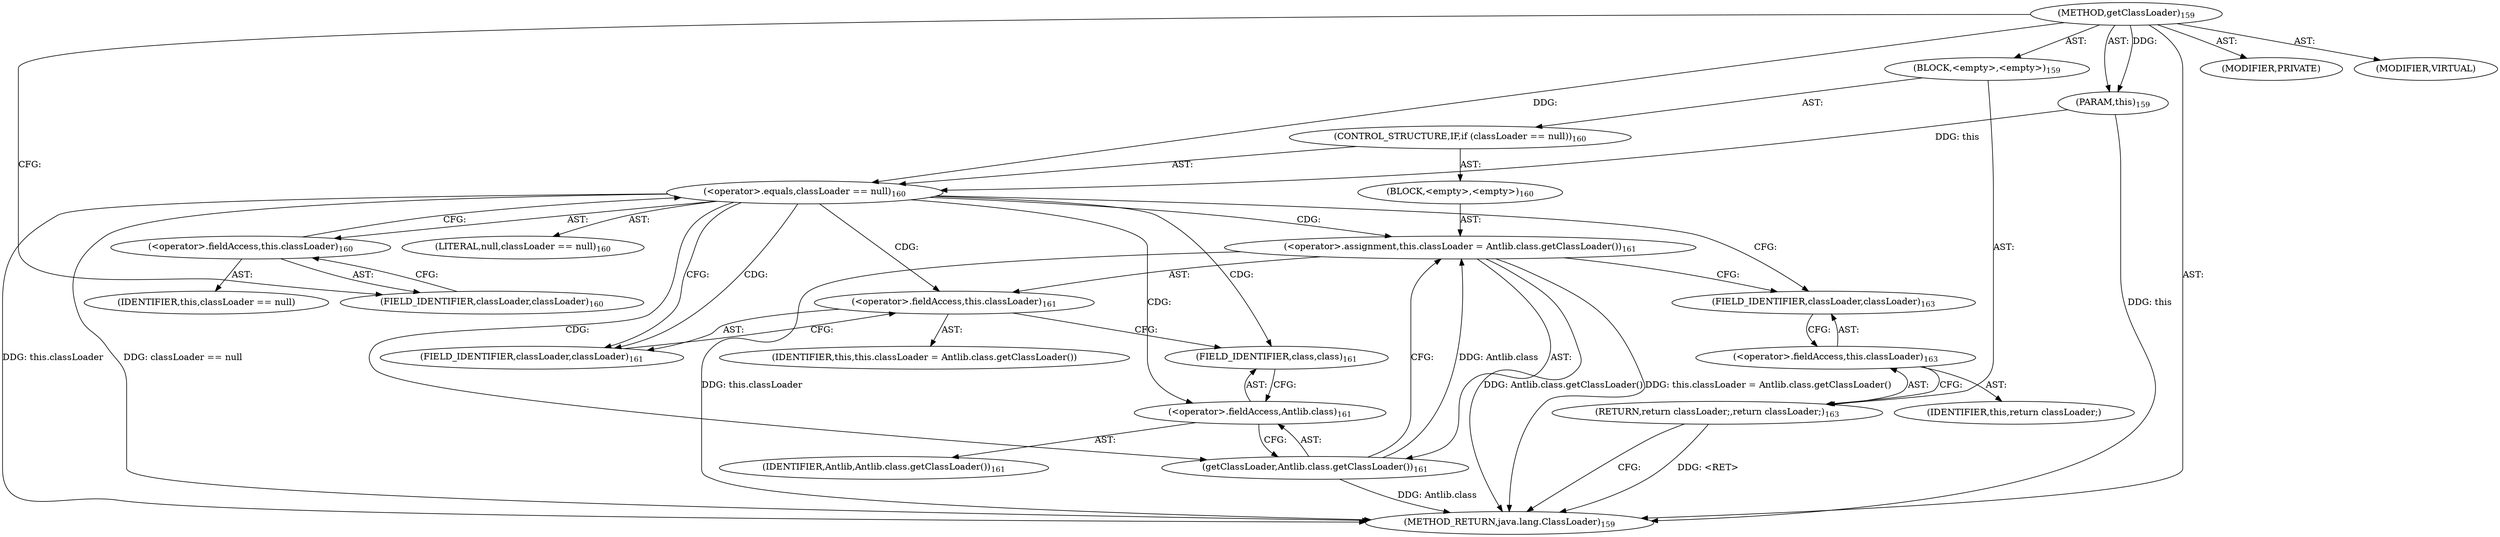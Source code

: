 digraph "getClassLoader" {  
"111669149699" [label = <(METHOD,getClassLoader)<SUB>159</SUB>> ]
"115964117000" [label = <(PARAM,this)<SUB>159</SUB>> ]
"25769803786" [label = <(BLOCK,&lt;empty&gt;,&lt;empty&gt;)<SUB>159</SUB>> ]
"47244640261" [label = <(CONTROL_STRUCTURE,IF,if (classLoader == null))<SUB>160</SUB>> ]
"30064771114" [label = <(&lt;operator&gt;.equals,classLoader == null)<SUB>160</SUB>> ]
"30064771115" [label = <(&lt;operator&gt;.fieldAccess,this.classLoader)<SUB>160</SUB>> ]
"68719476776" [label = <(IDENTIFIER,this,classLoader == null)> ]
"55834574852" [label = <(FIELD_IDENTIFIER,classLoader,classLoader)<SUB>160</SUB>> ]
"90194313219" [label = <(LITERAL,null,classLoader == null)<SUB>160</SUB>> ]
"25769803787" [label = <(BLOCK,&lt;empty&gt;,&lt;empty&gt;)<SUB>160</SUB>> ]
"30064771116" [label = <(&lt;operator&gt;.assignment,this.classLoader = Antlib.class.getClassLoader())<SUB>161</SUB>> ]
"30064771117" [label = <(&lt;operator&gt;.fieldAccess,this.classLoader)<SUB>161</SUB>> ]
"68719476777" [label = <(IDENTIFIER,this,this.classLoader = Antlib.class.getClassLoader())> ]
"55834574853" [label = <(FIELD_IDENTIFIER,classLoader,classLoader)<SUB>161</SUB>> ]
"30064771118" [label = <(getClassLoader,Antlib.class.getClassLoader())<SUB>161</SUB>> ]
"30064771119" [label = <(&lt;operator&gt;.fieldAccess,Antlib.class)<SUB>161</SUB>> ]
"68719476778" [label = <(IDENTIFIER,Antlib,Antlib.class.getClassLoader())<SUB>161</SUB>> ]
"55834574854" [label = <(FIELD_IDENTIFIER,class,class)<SUB>161</SUB>> ]
"146028888065" [label = <(RETURN,return classLoader;,return classLoader;)<SUB>163</SUB>> ]
"30064771120" [label = <(&lt;operator&gt;.fieldAccess,this.classLoader)<SUB>163</SUB>> ]
"68719476779" [label = <(IDENTIFIER,this,return classLoader;)> ]
"55834574855" [label = <(FIELD_IDENTIFIER,classLoader,classLoader)<SUB>163</SUB>> ]
"133143986187" [label = <(MODIFIER,PRIVATE)> ]
"133143986188" [label = <(MODIFIER,VIRTUAL)> ]
"128849018883" [label = <(METHOD_RETURN,java.lang.ClassLoader)<SUB>159</SUB>> ]
  "111669149699" -> "115964117000"  [ label = "AST: "] 
  "111669149699" -> "25769803786"  [ label = "AST: "] 
  "111669149699" -> "133143986187"  [ label = "AST: "] 
  "111669149699" -> "133143986188"  [ label = "AST: "] 
  "111669149699" -> "128849018883"  [ label = "AST: "] 
  "25769803786" -> "47244640261"  [ label = "AST: "] 
  "25769803786" -> "146028888065"  [ label = "AST: "] 
  "47244640261" -> "30064771114"  [ label = "AST: "] 
  "47244640261" -> "25769803787"  [ label = "AST: "] 
  "30064771114" -> "30064771115"  [ label = "AST: "] 
  "30064771114" -> "90194313219"  [ label = "AST: "] 
  "30064771115" -> "68719476776"  [ label = "AST: "] 
  "30064771115" -> "55834574852"  [ label = "AST: "] 
  "25769803787" -> "30064771116"  [ label = "AST: "] 
  "30064771116" -> "30064771117"  [ label = "AST: "] 
  "30064771116" -> "30064771118"  [ label = "AST: "] 
  "30064771117" -> "68719476777"  [ label = "AST: "] 
  "30064771117" -> "55834574853"  [ label = "AST: "] 
  "30064771118" -> "30064771119"  [ label = "AST: "] 
  "30064771119" -> "68719476778"  [ label = "AST: "] 
  "30064771119" -> "55834574854"  [ label = "AST: "] 
  "146028888065" -> "30064771120"  [ label = "AST: "] 
  "30064771120" -> "68719476779"  [ label = "AST: "] 
  "30064771120" -> "55834574855"  [ label = "AST: "] 
  "146028888065" -> "128849018883"  [ label = "CFG: "] 
  "30064771114" -> "55834574853"  [ label = "CFG: "] 
  "30064771114" -> "55834574855"  [ label = "CFG: "] 
  "30064771120" -> "146028888065"  [ label = "CFG: "] 
  "30064771115" -> "30064771114"  [ label = "CFG: "] 
  "30064771116" -> "55834574855"  [ label = "CFG: "] 
  "55834574855" -> "30064771120"  [ label = "CFG: "] 
  "55834574852" -> "30064771115"  [ label = "CFG: "] 
  "30064771117" -> "55834574854"  [ label = "CFG: "] 
  "30064771118" -> "30064771116"  [ label = "CFG: "] 
  "55834574853" -> "30064771117"  [ label = "CFG: "] 
  "30064771119" -> "30064771118"  [ label = "CFG: "] 
  "55834574854" -> "30064771119"  [ label = "CFG: "] 
  "111669149699" -> "55834574852"  [ label = "CFG: "] 
  "146028888065" -> "128849018883"  [ label = "DDG: &lt;RET&gt;"] 
  "115964117000" -> "128849018883"  [ label = "DDG: this"] 
  "30064771114" -> "128849018883"  [ label = "DDG: this.classLoader"] 
  "30064771114" -> "128849018883"  [ label = "DDG: classLoader == null"] 
  "30064771116" -> "128849018883"  [ label = "DDG: this.classLoader"] 
  "30064771118" -> "128849018883"  [ label = "DDG: Antlib.class"] 
  "30064771116" -> "128849018883"  [ label = "DDG: Antlib.class.getClassLoader()"] 
  "30064771116" -> "128849018883"  [ label = "DDG: this.classLoader = Antlib.class.getClassLoader()"] 
  "111669149699" -> "115964117000"  [ label = "DDG: "] 
  "115964117000" -> "30064771114"  [ label = "DDG: this"] 
  "111669149699" -> "30064771114"  [ label = "DDG: "] 
  "30064771118" -> "30064771116"  [ label = "DDG: Antlib.class"] 
  "30064771114" -> "55834574854"  [ label = "CDG: "] 
  "30064771114" -> "30064771119"  [ label = "CDG: "] 
  "30064771114" -> "55834574853"  [ label = "CDG: "] 
  "30064771114" -> "30064771118"  [ label = "CDG: "] 
  "30064771114" -> "30064771117"  [ label = "CDG: "] 
  "30064771114" -> "30064771116"  [ label = "CDG: "] 
}
